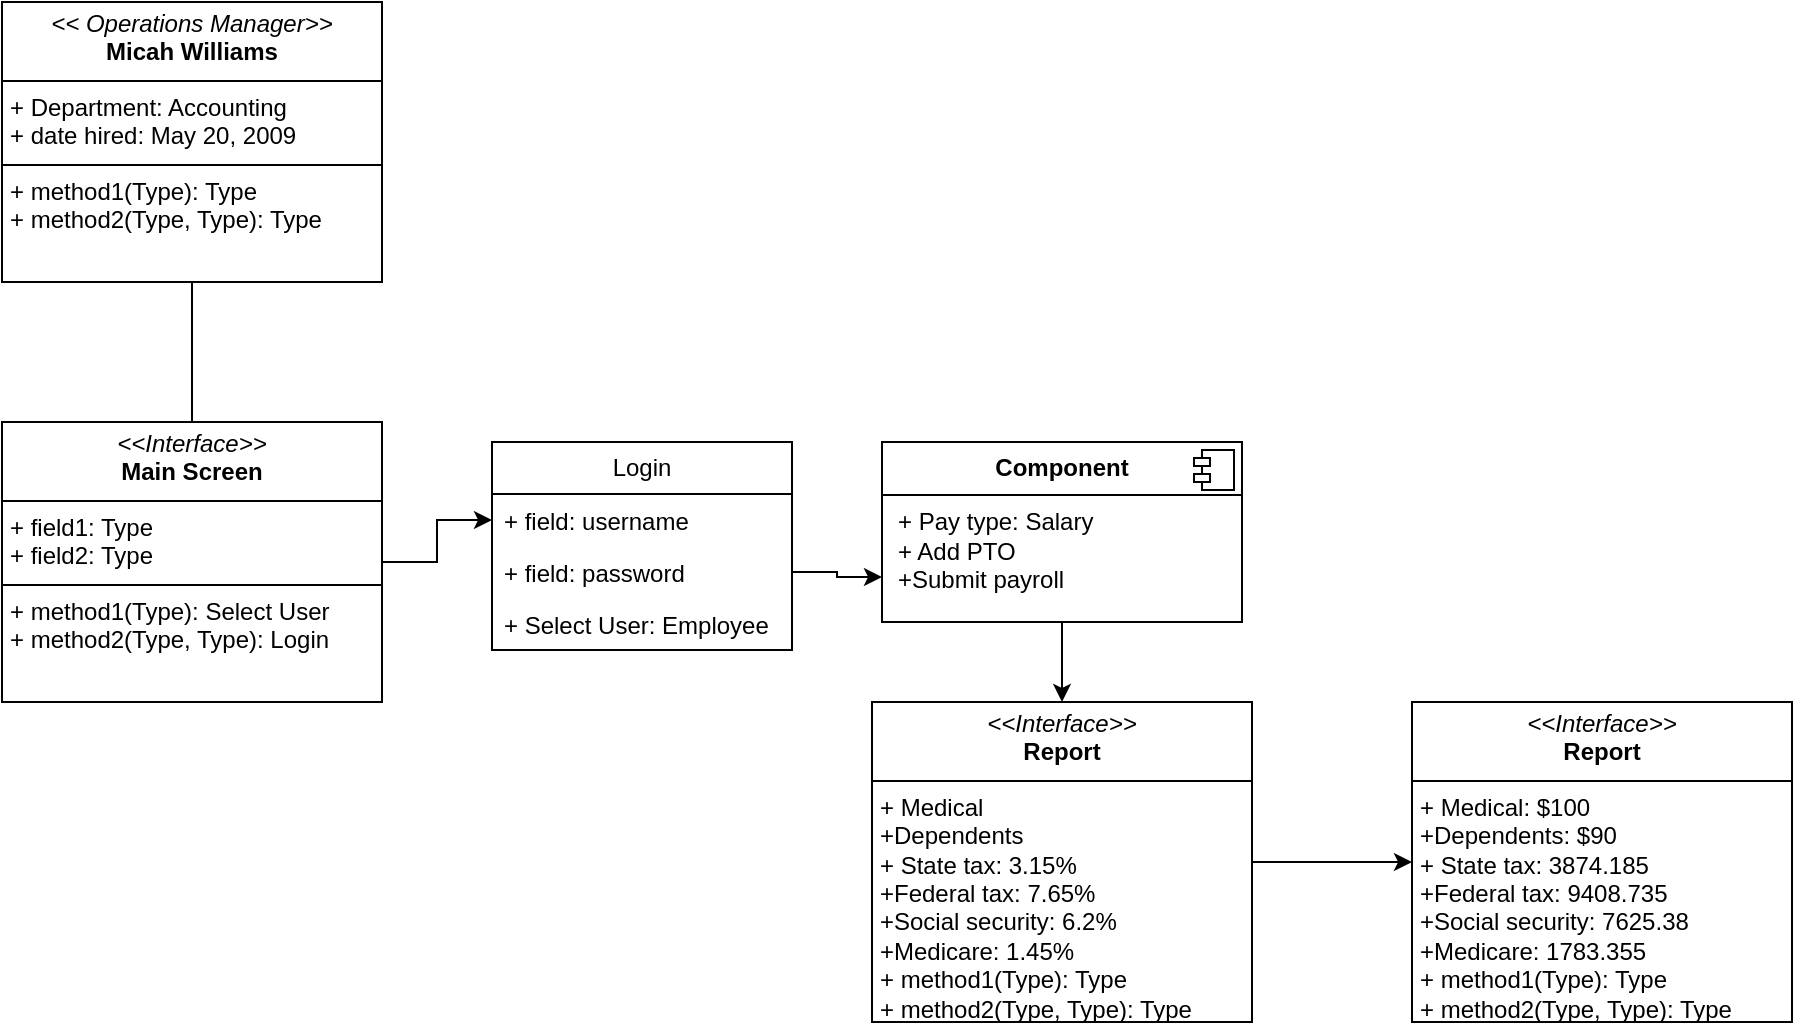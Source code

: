 <mxfile version="28.0.4">
  <diagram name="Page-1" id="8uHLgmrFJNVbi3RH4JUO">
    <mxGraphModel dx="1796" dy="606" grid="1" gridSize="10" guides="1" tooltips="1" connect="1" arrows="1" fold="1" page="1" pageScale="1" pageWidth="850" pageHeight="1100" math="0" shadow="0">
      <root>
        <mxCell id="0" />
        <mxCell id="1" parent="0" />
        <mxCell id="X8I3vO7SXxUHvvpTt_Id-1" style="edgeStyle=orthogonalEdgeStyle;rounded=0;orthogonalLoop=1;jettySize=auto;html=1;exitX=0.5;exitY=1;exitDx=0;exitDy=0;entryX=0.5;entryY=0;entryDx=0;entryDy=0;" edge="1" parent="1" source="X8I3vO7SXxUHvvpTt_Id-2">
          <mxGeometry relative="1" as="geometry">
            <mxPoint x="85" y="300" as="targetPoint" />
          </mxGeometry>
        </mxCell>
        <mxCell id="X8I3vO7SXxUHvvpTt_Id-2" value="&lt;p style=&quot;margin:0px;margin-top:4px;text-align:center;&quot;&gt;&lt;i&gt;&amp;lt;&amp;lt; Operations Manager&amp;gt;&amp;gt;&lt;/i&gt;&lt;br&gt;&lt;b&gt;Micah Williams&lt;/b&gt;&lt;/p&gt;&lt;hr size=&quot;1&quot; style=&quot;border-style:solid;&quot;&gt;&lt;p style=&quot;margin:0px;margin-left:4px;&quot;&gt;+ Department: Accounting&lt;br&gt;+ date hired: May 20, 2009&lt;/p&gt;&lt;hr size=&quot;1&quot; style=&quot;border-style:solid;&quot;&gt;&lt;p style=&quot;margin:0px;margin-left:4px;&quot;&gt;+ method1(Type): Type&lt;br&gt;+ method2(Type, Type): Type&lt;/p&gt;" style="verticalAlign=top;align=left;overflow=fill;html=1;whiteSpace=wrap;" vertex="1" parent="1">
          <mxGeometry x="-10" y="80" width="190" height="140" as="geometry" />
        </mxCell>
        <mxCell id="X8I3vO7SXxUHvvpTt_Id-3" value="Login" style="swimlane;fontStyle=0;childLayout=stackLayout;horizontal=1;startSize=26;fillColor=none;horizontalStack=0;resizeParent=1;resizeParentMax=0;resizeLast=0;collapsible=1;marginBottom=0;whiteSpace=wrap;html=1;" vertex="1" parent="1">
          <mxGeometry x="235" y="300" width="150" height="104" as="geometry" />
        </mxCell>
        <mxCell id="X8I3vO7SXxUHvvpTt_Id-4" value="+ field: username" style="text;strokeColor=none;fillColor=none;align=left;verticalAlign=top;spacingLeft=4;spacingRight=4;overflow=hidden;rotatable=0;points=[[0,0.5],[1,0.5]];portConstraint=eastwest;whiteSpace=wrap;html=1;" vertex="1" parent="X8I3vO7SXxUHvvpTt_Id-3">
          <mxGeometry y="26" width="150" height="26" as="geometry" />
        </mxCell>
        <mxCell id="X8I3vO7SXxUHvvpTt_Id-5" value="+ field: password" style="text;strokeColor=none;fillColor=none;align=left;verticalAlign=top;spacingLeft=4;spacingRight=4;overflow=hidden;rotatable=0;points=[[0,0.5],[1,0.5]];portConstraint=eastwest;whiteSpace=wrap;html=1;" vertex="1" parent="X8I3vO7SXxUHvvpTt_Id-3">
          <mxGeometry y="52" width="150" height="26" as="geometry" />
        </mxCell>
        <mxCell id="X8I3vO7SXxUHvvpTt_Id-6" value="+ Select User: Employee" style="text;strokeColor=none;fillColor=none;align=left;verticalAlign=top;spacingLeft=4;spacingRight=4;overflow=hidden;rotatable=0;points=[[0,0.5],[1,0.5]];portConstraint=eastwest;whiteSpace=wrap;html=1;" vertex="1" parent="X8I3vO7SXxUHvvpTt_Id-3">
          <mxGeometry y="78" width="150" height="26" as="geometry" />
        </mxCell>
        <mxCell id="X8I3vO7SXxUHvvpTt_Id-7" style="edgeStyle=orthogonalEdgeStyle;rounded=0;orthogonalLoop=1;jettySize=auto;html=1;exitX=1;exitY=0.5;exitDx=0;exitDy=0;entryX=0;entryY=0.5;entryDx=0;entryDy=0;" edge="1" parent="1" source="X8I3vO7SXxUHvvpTt_Id-8" target="X8I3vO7SXxUHvvpTt_Id-4">
          <mxGeometry relative="1" as="geometry" />
        </mxCell>
        <mxCell id="X8I3vO7SXxUHvvpTt_Id-8" value="&lt;p style=&quot;margin:0px;margin-top:4px;text-align:center;&quot;&gt;&lt;i&gt;&amp;lt;&amp;lt;Interface&amp;gt;&amp;gt;&lt;/i&gt;&lt;br&gt;&lt;b&gt;Main Screen&lt;/b&gt;&lt;/p&gt;&lt;hr size=&quot;1&quot; style=&quot;border-style:solid;&quot;&gt;&lt;p style=&quot;margin:0px;margin-left:4px;&quot;&gt;+ field1: Type&lt;br&gt;+ field2: Type&lt;/p&gt;&lt;hr size=&quot;1&quot; style=&quot;border-style:solid;&quot;&gt;&lt;p style=&quot;margin:0px;margin-left:4px;&quot;&gt;+ method1(Type): Select User&lt;br&gt;+ method2(Type, Type): Login&lt;/p&gt;" style="verticalAlign=top;align=left;overflow=fill;html=1;whiteSpace=wrap;" vertex="1" parent="1">
          <mxGeometry x="-10" y="290" width="190" height="140" as="geometry" />
        </mxCell>
        <mxCell id="X8I3vO7SXxUHvvpTt_Id-9" style="edgeStyle=orthogonalEdgeStyle;rounded=0;orthogonalLoop=1;jettySize=auto;html=1;exitX=0.5;exitY=1;exitDx=0;exitDy=0;entryX=0.5;entryY=0;entryDx=0;entryDy=0;" edge="1" parent="1" source="X8I3vO7SXxUHvvpTt_Id-10" target="X8I3vO7SXxUHvvpTt_Id-14">
          <mxGeometry relative="1" as="geometry" />
        </mxCell>
        <mxCell id="X8I3vO7SXxUHvvpTt_Id-10" value="&lt;p style=&quot;margin:0px;margin-top:6px;text-align:center;&quot;&gt;&lt;b&gt;Component&lt;/b&gt;&lt;/p&gt;&lt;hr size=&quot;1&quot; style=&quot;border-style:solid;&quot;&gt;&lt;p style=&quot;margin:0px;margin-left:8px;&quot;&gt;+ Pay type: Salary&lt;br&gt;+ Add PTO&lt;/p&gt;&lt;p style=&quot;margin:0px;margin-left:8px;&quot;&gt;+Submit payroll&lt;/p&gt;&lt;p style=&quot;margin:0px;margin-left:8px;&quot;&gt;&lt;br&gt;&lt;/p&gt;&lt;p style=&quot;margin:0px;margin-left:8px;&quot;&gt;&lt;br&gt;&lt;/p&gt;" style="align=left;overflow=fill;html=1;dropTarget=0;whiteSpace=wrap;" vertex="1" parent="1">
          <mxGeometry x="430" y="300" width="180" height="90" as="geometry" />
        </mxCell>
        <mxCell id="X8I3vO7SXxUHvvpTt_Id-11" value="" style="shape=component;jettyWidth=8;jettyHeight=4;" vertex="1" parent="X8I3vO7SXxUHvvpTt_Id-10">
          <mxGeometry x="1" width="20" height="20" relative="1" as="geometry">
            <mxPoint x="-24" y="4" as="offset" />
          </mxGeometry>
        </mxCell>
        <mxCell id="X8I3vO7SXxUHvvpTt_Id-12" style="edgeStyle=orthogonalEdgeStyle;rounded=0;orthogonalLoop=1;jettySize=auto;html=1;exitX=1;exitY=0.5;exitDx=0;exitDy=0;entryX=0;entryY=0.75;entryDx=0;entryDy=0;" edge="1" parent="1" source="X8I3vO7SXxUHvvpTt_Id-5" target="X8I3vO7SXxUHvvpTt_Id-10">
          <mxGeometry relative="1" as="geometry" />
        </mxCell>
        <mxCell id="X8I3vO7SXxUHvvpTt_Id-13" value="" style="edgeStyle=orthogonalEdgeStyle;rounded=0;orthogonalLoop=1;jettySize=auto;html=1;" edge="1" parent="1" source="X8I3vO7SXxUHvvpTt_Id-14" target="X8I3vO7SXxUHvvpTt_Id-15">
          <mxGeometry relative="1" as="geometry" />
        </mxCell>
        <mxCell id="X8I3vO7SXxUHvvpTt_Id-14" value="&lt;p style=&quot;margin:0px;margin-top:4px;text-align:center;&quot;&gt;&lt;i&gt;&amp;lt;&amp;lt;Interface&amp;gt;&amp;gt;&lt;/i&gt;&lt;br&gt;&lt;b&gt;Report&lt;/b&gt;&lt;/p&gt;&lt;hr size=&quot;1&quot; style=&quot;border-style:solid;&quot;&gt;&lt;p style=&quot;margin: 0px 0px 0px 4px;&quot;&gt;+ Medical&lt;/p&gt;&lt;p style=&quot;margin: 0px 0px 0px 4px;&quot;&gt;+Dependents&lt;br&gt;+ State tax: 3.15%&lt;/p&gt;&lt;p style=&quot;margin: 0px 0px 0px 4px;&quot;&gt;+Federal tax: 7.65%&lt;/p&gt;&lt;p style=&quot;margin: 0px 0px 0px 4px;&quot;&gt;+Social security: 6.2%&lt;/p&gt;&lt;p style=&quot;margin: 0px 0px 0px 4px;&quot;&gt;+Medicare: 1.45%&lt;/p&gt;&lt;p style=&quot;margin: 0px 0px 0px 4px;&quot;&gt;+ method1(Type): Type&lt;br&gt;+ method2(Type, Type): Type&lt;/p&gt;" style="verticalAlign=top;align=left;overflow=fill;html=1;whiteSpace=wrap;" vertex="1" parent="1">
          <mxGeometry x="425" y="430" width="190" height="160" as="geometry" />
        </mxCell>
        <mxCell id="X8I3vO7SXxUHvvpTt_Id-15" value="&lt;p style=&quot;margin:0px;margin-top:4px;text-align:center;&quot;&gt;&lt;i&gt;&amp;lt;&amp;lt;Interface&amp;gt;&amp;gt;&lt;/i&gt;&lt;br&gt;&lt;b&gt;Report&lt;/b&gt;&lt;/p&gt;&lt;hr size=&quot;1&quot; style=&quot;border-style:solid;&quot;&gt;&lt;p style=&quot;margin:0px;margin-left:4px;&quot;&gt;+ Medical: $100&lt;/p&gt;&lt;p style=&quot;margin:0px;margin-left:4px;&quot;&gt;+Dependents: $90&lt;br&gt;+ State tax: 3874.185&lt;/p&gt;&lt;p style=&quot;margin:0px;margin-left:4px;&quot;&gt;+Federal tax: 9408.735&lt;/p&gt;&lt;p style=&quot;margin:0px;margin-left:4px;&quot;&gt;+Social security: 7625.38&lt;/p&gt;&lt;p style=&quot;margin:0px;margin-left:4px;&quot;&gt;+Medicare: 1783.355&lt;/p&gt;&lt;p style=&quot;margin:0px;margin-left:4px;&quot;&gt;+ method1(Type): Type&lt;br&gt;+ method2(Type, Type): Type&lt;/p&gt;" style="verticalAlign=top;align=left;overflow=fill;html=1;whiteSpace=wrap;" vertex="1" parent="1">
          <mxGeometry x="695" y="430" width="190" height="160" as="geometry" />
        </mxCell>
      </root>
    </mxGraphModel>
  </diagram>
</mxfile>
